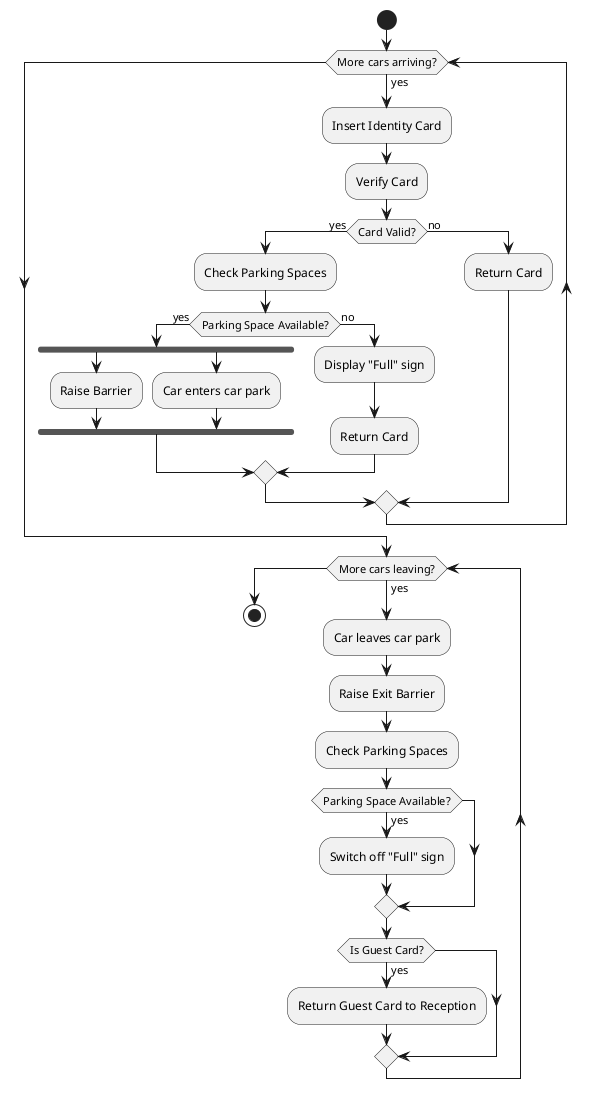 @startuml
start

while (More cars arriving?) is (yes)
    :Insert Identity Card;
    :Verify Card;
    if (Card Valid?) then (yes)
        :Check Parking Spaces;
        if (Parking Space Available?) then (yes)
            fork
                :Raise Barrier;
            fork again
                :Car enters car park;
            end fork
        else (no)
            :Display "Full" sign;
            :Return Card;
        endif
    else (no)
        :Return Card;
    endif
endwhile

while (More cars leaving?) is (yes)
    :Car leaves car park;
    :Raise Exit Barrier;
    :Check Parking Spaces;
    if (Parking Space Available?) then (yes)
        :Switch off "Full" sign;
    endif
    if (Is Guest Card?) then (yes)
        :Return Guest Card to Reception;
    endif
endwhile

stop
@enduml